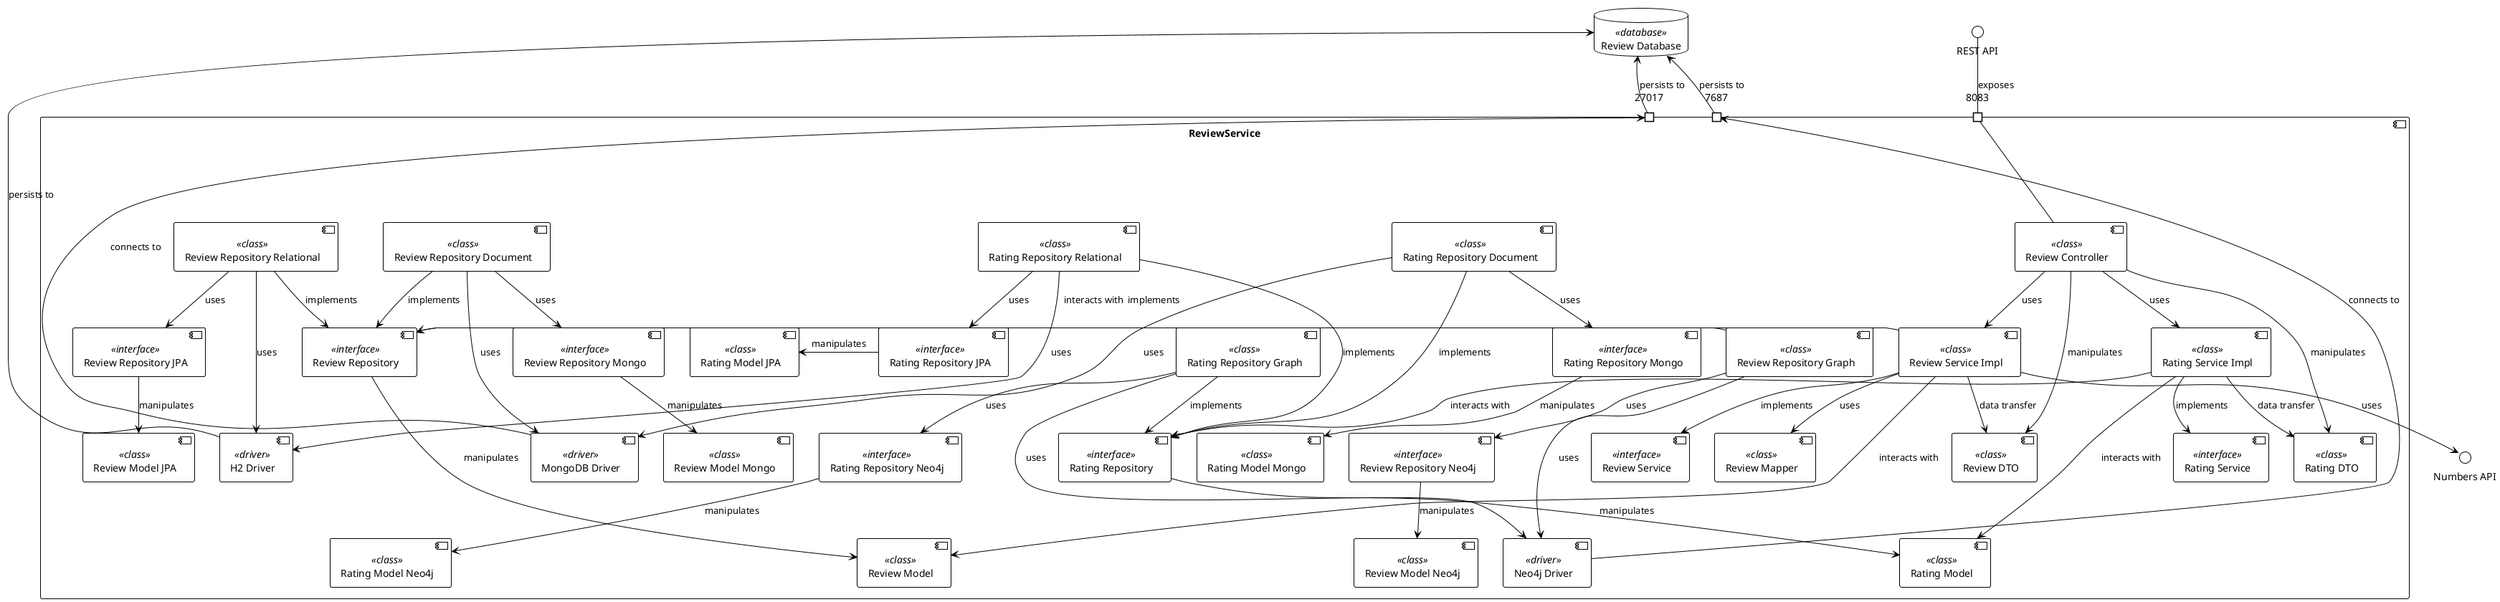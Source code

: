 @startuml
!theme plain

Component ReviewService {
    Port "8083" as port8083

    component "Review Controller" as ReviewCtrl <<class>>

    component "Review Service" as ReviewSvc <<interface>>
    component "Review Service Impl" as ReviewSvcImpl <<class>>
    component "Rating Service" as RatingSvc <<interface>>
    component "Rating Service Impl" as RatingSvcImpl <<class>>

    component "Review DTO" as ReviewDTO <<class>>
    component "Rating DTO" as RatingDTO <<class>>

    component "Review Mapper" as ReviewMapper <<class>>

    component "Review Model" as ReviewModel <<class>>
    component "Rating Model" as RatingModel <<class>>
    component "Review Model Mongo" as ReviewModelMongo <<class>>
    component "Rating Model Mongo" as RatingModelMongo <<class>>

    component "Review Model JPA" as ReviewModelJPA <<class>>
    component "Rating Model JPA" as RatingModelJPA <<class>>

    component "Review Model Neo4j" as ReviewModelNeo4j <<class>>
    component "Rating Model Neo4j" as RatingModelNeo4j <<class>>


    component "Rating Repository" as RatingRepo <<interface>>
    component "Review Repository" as ReviewRepo <<interface>>
    component "Review Repository Mongo" as ReviewRepoMongo <<interface>>
    component "Review Repository Document" as ReviewRepoDocument <<class>>
    component "Rating Repository Mongo" as RatingRepoMongo <<interface>>
    component "Rating Repository Document" as RatingRepoDocument <<class>>

    component "Review Repository JPA" as ReviewRepoJPA <<interface>>
    component "Review Repository Relational" as ReviewRepoRelational <<class>>
    component "Rating Repository JPA" as RatingRepoJPA <<interface>>
    component "Rating Repository Relational" as RatingRepoRelational <<class>>

    component "Review Repository Neo4j" as ReviewRepoNeo4j <<interface>>
    component "Review Repository Graph" as ReviewRepoGraph <<class>>
    component "Rating Repository Neo4j" as RatingRepoNeo4j <<interface>>
    component "Rating Repository Graph" as RatingRepoGraph <<class>>

    component "MongoDB Driver" as MongoDriver <<driver>>
    component "Neo4j Driver" as Neo4jDriver <<driver>>
    component "H2 Driver" as H2Driver <<driver>>


    Port "27017" as portMongo
    Port "7687" as portNeo4j
}

database "Review Database" as ReviewDB <<database>>

port8083 -up- "REST API" : exposes

ReviewCtrl -up- port8083

RatingSvcImpl -down-> RatingSvc : implements
ReviewSvcImpl -down-> ReviewSvc : implements
ReviewSvcImpl -down-> ReviewMapper : uses

ReviewCtrl -down-> ReviewSvcImpl : uses
ReviewCtrl -down-> RatingSvcImpl : uses
ReviewCtrl -down-> ReviewDTO : manipulates
ReviewCtrl -down-> RatingDTO : manipulates
ReviewSvcImpl -down-> ReviewDTO : data transfer
RatingSvcImpl -down-> RatingDTO : data transfer


ReviewRepoRelational -down-> ReviewRepo : implements
ReviewRepoDocument -down-> ReviewRepo : implements
ReviewRepoGraph -left-> ReviewRepo : implements

RatingRepoRelational -down-> RatingRepo : implements
RatingRepoDocument -down-> RatingRepo : implements
RatingRepoGraph -down-> RatingRepo : implements

ReviewRepoDocument -down-> ReviewRepoMongo : uses
ReviewRepoRelational -down-> ReviewRepoJPA : uses
ReviewRepoGraph -down-> ReviewRepoNeo4j : uses

RatingRepoDocument -down-> RatingRepoMongo : uses
RatingRepoRelational -down-> RatingRepoJPA : uses
RatingRepoGraph -down-> RatingRepoNeo4j : uses

ReviewSvcImpl -left-> ReviewRepo : interacts with
ReviewRepo -down-> ReviewModel : manipulates
ReviewRepoMongo -down-> ReviewModelMongo : manipulates
ReviewRepoJPA -down-> ReviewModelJPA : manipulates
ReviewRepoNeo4j -down-> ReviewModelNeo4j : manipulates

RatingSvcImpl -down-> RatingRepo : interacts with
RatingRepo -down-> RatingModel : manipulates
RatingRepoMongo -down-> RatingModelMongo : manipulates
RatingRepoJPA -left-> RatingModelJPA : manipulates
RatingRepoNeo4j -down-> RatingModelNeo4j : manipulates

ReviewRepoDocument -down--> MongoDriver : uses
RatingRepoDocument -down--> MongoDriver : uses
ReviewRepoGraph -down--> Neo4jDriver : uses
RatingRepoGraph -down--> Neo4jDriver : uses
ReviewRepoRelational -down--> H2Driver : uses
RatingRepoRelational -down--> H2Driver : uses

H2Driver -down-> ReviewDB : persists to

MongoDriver -up-> portMongo : connects to
Neo4jDriver -up-> portNeo4j : connects to

portMongo -up-> ReviewDB : persists to
portNeo4j -up-> ReviewDB : persists to

ReviewSvcImpl -down-> "Numbers API" : uses

ReviewSvcImpl -down--> ReviewModel : interacts with
RatingSvcImpl -down--> RatingModel : interacts with

@enduml
